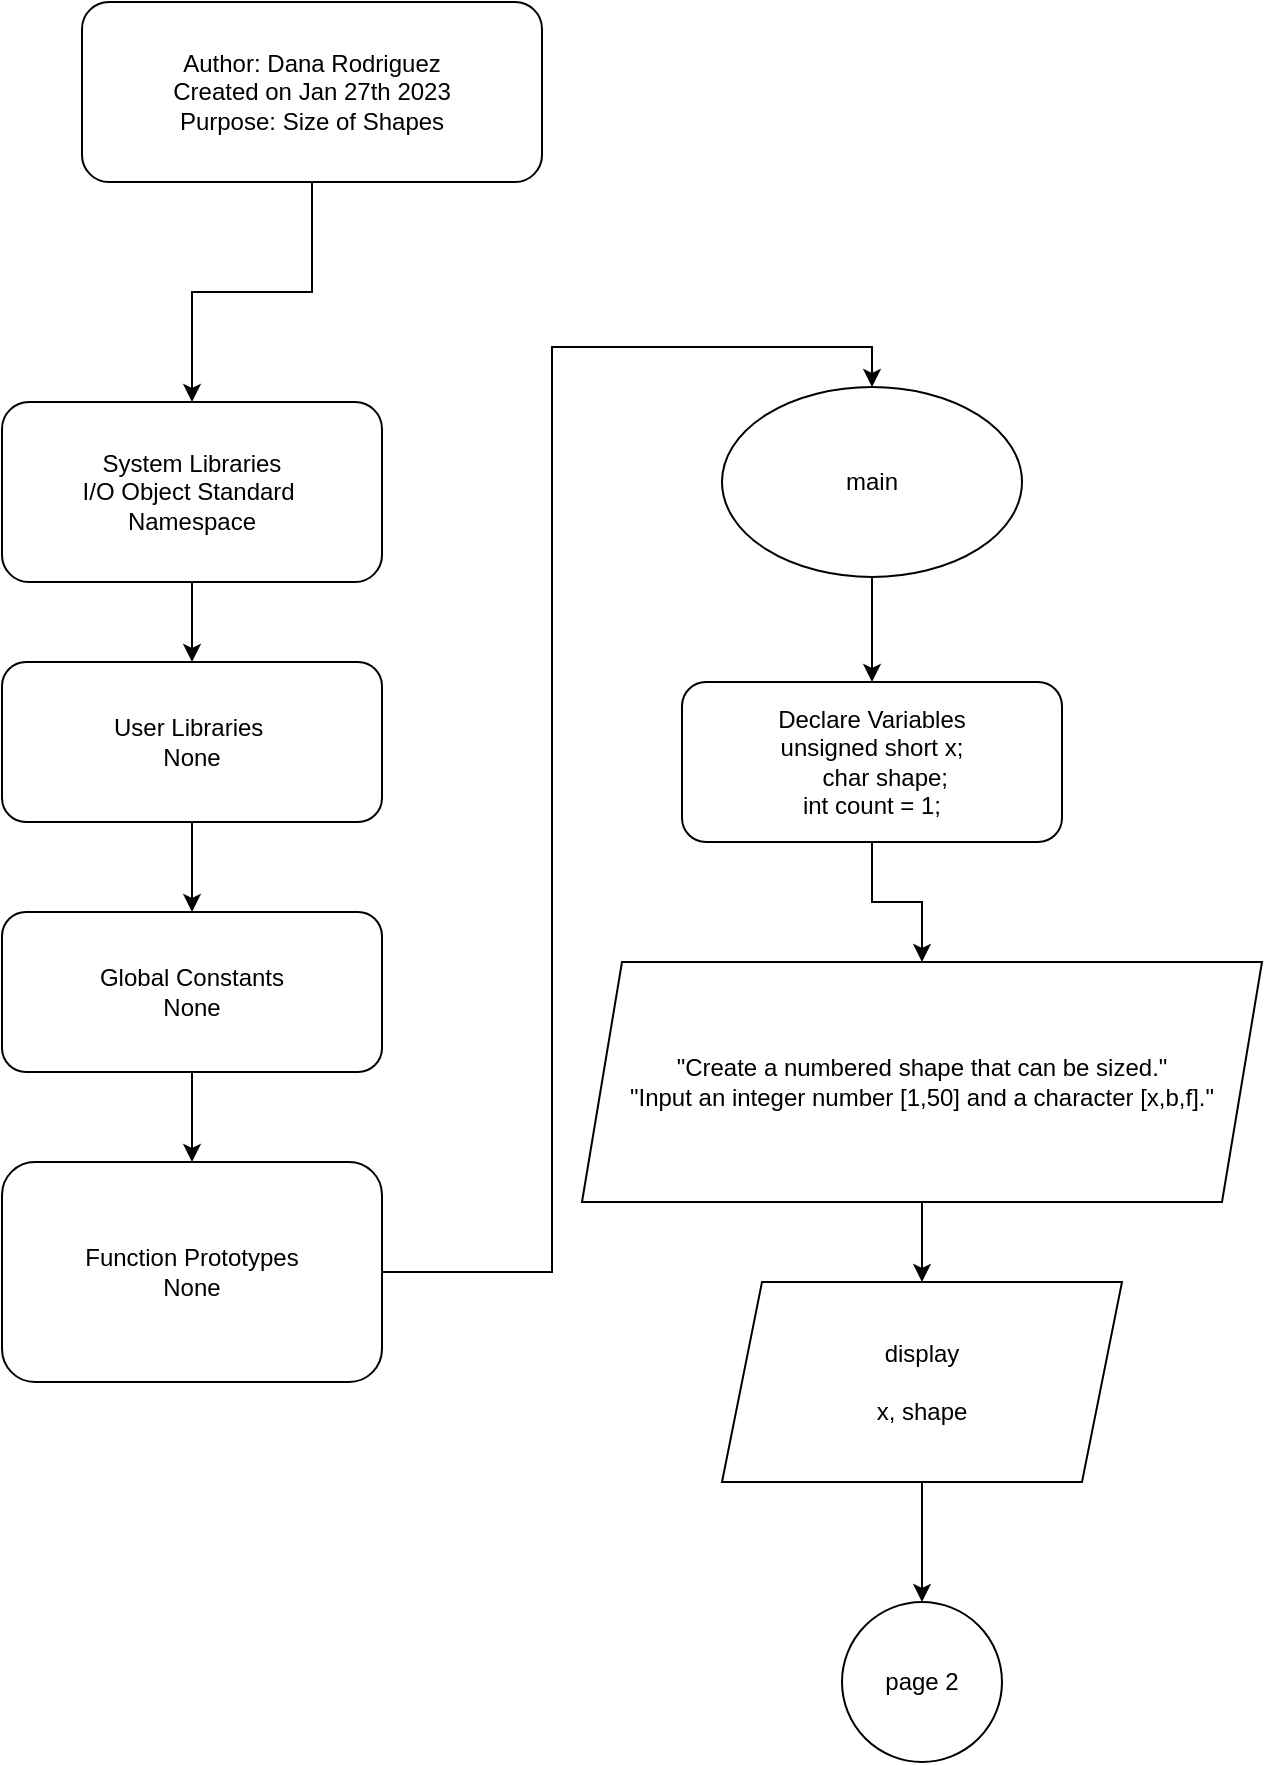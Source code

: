 <mxfile version="20.8.13" type="github" pages="4">
  <diagram id="C5RBs43oDa-KdzZeNtuy" name="Page-1">
    <mxGraphModel dx="883" dy="826" grid="1" gridSize="10" guides="1" tooltips="1" connect="1" arrows="1" fold="1" page="1" pageScale="1" pageWidth="827" pageHeight="1169" math="0" shadow="0">
      <root>
        <mxCell id="WIyWlLk6GJQsqaUBKTNV-0" />
        <mxCell id="WIyWlLk6GJQsqaUBKTNV-1" parent="WIyWlLk6GJQsqaUBKTNV-0" />
        <mxCell id="4MD6gl5W2jQwOEzOxGMi-15" value="" style="edgeStyle=orthogonalEdgeStyle;rounded=0;orthogonalLoop=1;jettySize=auto;html=1;" parent="WIyWlLk6GJQsqaUBKTNV-1" source="4MD6gl5W2jQwOEzOxGMi-0" target="4MD6gl5W2jQwOEzOxGMi-6" edge="1">
          <mxGeometry relative="1" as="geometry" />
        </mxCell>
        <mxCell id="4MD6gl5W2jQwOEzOxGMi-0" value="main" style="ellipse;whiteSpace=wrap;html=1;" parent="WIyWlLk6GJQsqaUBKTNV-1" vertex="1">
          <mxGeometry x="500" y="282.5" width="150" height="95" as="geometry" />
        </mxCell>
        <mxCell id="4MD6gl5W2jQwOEzOxGMi-19" value="" style="edgeStyle=orthogonalEdgeStyle;rounded=0;orthogonalLoop=1;jettySize=auto;html=1;" parent="WIyWlLk6GJQsqaUBKTNV-1" source="4MD6gl5W2jQwOEzOxGMi-1" target="4MD6gl5W2jQwOEzOxGMi-2" edge="1">
          <mxGeometry relative="1" as="geometry" />
        </mxCell>
        <mxCell id="4MD6gl5W2jQwOEzOxGMi-1" value="Author: Dana Rodriguez&lt;br&gt;Created on Jan 27th 2023&lt;br&gt;Purpose: Size of Shapes" style="rounded=1;whiteSpace=wrap;html=1;" parent="WIyWlLk6GJQsqaUBKTNV-1" vertex="1">
          <mxGeometry x="180" y="90" width="230" height="90" as="geometry" />
        </mxCell>
        <mxCell id="4MD6gl5W2jQwOEzOxGMi-10" value="" style="edgeStyle=orthogonalEdgeStyle;rounded=0;orthogonalLoop=1;jettySize=auto;html=1;" parent="WIyWlLk6GJQsqaUBKTNV-1" source="4MD6gl5W2jQwOEzOxGMi-2" target="4MD6gl5W2jQwOEzOxGMi-3" edge="1">
          <mxGeometry relative="1" as="geometry" />
        </mxCell>
        <mxCell id="4MD6gl5W2jQwOEzOxGMi-2" value="System Libraries&lt;br&gt;I/O Object Standard&amp;nbsp;&lt;br&gt;Namespace" style="rounded=1;whiteSpace=wrap;html=1;" parent="WIyWlLk6GJQsqaUBKTNV-1" vertex="1">
          <mxGeometry x="140" y="290" width="190" height="90" as="geometry" />
        </mxCell>
        <mxCell id="4MD6gl5W2jQwOEzOxGMi-11" value="" style="edgeStyle=orthogonalEdgeStyle;rounded=0;orthogonalLoop=1;jettySize=auto;html=1;" parent="WIyWlLk6GJQsqaUBKTNV-1" source="4MD6gl5W2jQwOEzOxGMi-3" target="4MD6gl5W2jQwOEzOxGMi-4" edge="1">
          <mxGeometry relative="1" as="geometry" />
        </mxCell>
        <mxCell id="4MD6gl5W2jQwOEzOxGMi-3" value="User Libraries&amp;nbsp;&lt;br&gt;None" style="rounded=1;whiteSpace=wrap;html=1;" parent="WIyWlLk6GJQsqaUBKTNV-1" vertex="1">
          <mxGeometry x="140" y="420" width="190" height="80" as="geometry" />
        </mxCell>
        <mxCell id="4MD6gl5W2jQwOEzOxGMi-12" value="" style="edgeStyle=orthogonalEdgeStyle;rounded=0;orthogonalLoop=1;jettySize=auto;html=1;" parent="WIyWlLk6GJQsqaUBKTNV-1" source="4MD6gl5W2jQwOEzOxGMi-4" target="4MD6gl5W2jQwOEzOxGMi-5" edge="1">
          <mxGeometry relative="1" as="geometry" />
        </mxCell>
        <mxCell id="4MD6gl5W2jQwOEzOxGMi-4" value="Global Constants&lt;br&gt;None" style="rounded=1;whiteSpace=wrap;html=1;" parent="WIyWlLk6GJQsqaUBKTNV-1" vertex="1">
          <mxGeometry x="140" y="545" width="190" height="80" as="geometry" />
        </mxCell>
        <mxCell id="4MD6gl5W2jQwOEzOxGMi-13" style="edgeStyle=orthogonalEdgeStyle;rounded=0;orthogonalLoop=1;jettySize=auto;html=1;entryX=0.5;entryY=0;entryDx=0;entryDy=0;" parent="WIyWlLk6GJQsqaUBKTNV-1" source="4MD6gl5W2jQwOEzOxGMi-5" target="4MD6gl5W2jQwOEzOxGMi-0" edge="1">
          <mxGeometry relative="1" as="geometry" />
        </mxCell>
        <mxCell id="4MD6gl5W2jQwOEzOxGMi-5" value="Function Prototypes&lt;br&gt;None" style="rounded=1;whiteSpace=wrap;html=1;" parent="WIyWlLk6GJQsqaUBKTNV-1" vertex="1">
          <mxGeometry x="140" y="670" width="190" height="110" as="geometry" />
        </mxCell>
        <mxCell id="4MD6gl5W2jQwOEzOxGMi-16" value="" style="edgeStyle=orthogonalEdgeStyle;rounded=0;orthogonalLoop=1;jettySize=auto;html=1;" parent="WIyWlLk6GJQsqaUBKTNV-1" source="4MD6gl5W2jQwOEzOxGMi-6" target="4MD6gl5W2jQwOEzOxGMi-7" edge="1">
          <mxGeometry relative="1" as="geometry" />
        </mxCell>
        <mxCell id="4MD6gl5W2jQwOEzOxGMi-6" value="Declare Variables&lt;br&gt;&lt;div&gt;unsigned short x;&lt;/div&gt;&lt;div&gt;&amp;nbsp; &amp;nbsp; char shape;&lt;/div&gt;&lt;div&gt;int count = 1;&lt;br&gt;&lt;/div&gt;" style="rounded=1;whiteSpace=wrap;html=1;" parent="WIyWlLk6GJQsqaUBKTNV-1" vertex="1">
          <mxGeometry x="480" y="430" width="190" height="80" as="geometry" />
        </mxCell>
        <mxCell id="4MD6gl5W2jQwOEzOxGMi-17" value="" style="edgeStyle=orthogonalEdgeStyle;rounded=0;orthogonalLoop=1;jettySize=auto;html=1;" parent="WIyWlLk6GJQsqaUBKTNV-1" source="4MD6gl5W2jQwOEzOxGMi-7" target="4MD6gl5W2jQwOEzOxGMi-8" edge="1">
          <mxGeometry relative="1" as="geometry" />
        </mxCell>
        <mxCell id="4MD6gl5W2jQwOEzOxGMi-7" value="&quot;Create a numbered shape that can be sized.&quot;&lt;br&gt;&quot;Input an integer number [1,50] and a character [x,b,f].&quot;" style="shape=parallelogram;perimeter=parallelogramPerimeter;whiteSpace=wrap;html=1;fixedSize=1;" parent="WIyWlLk6GJQsqaUBKTNV-1" vertex="1">
          <mxGeometry x="430" y="570" width="340" height="120" as="geometry" />
        </mxCell>
        <mxCell id="4MD6gl5W2jQwOEzOxGMi-18" value="" style="edgeStyle=orthogonalEdgeStyle;rounded=0;orthogonalLoop=1;jettySize=auto;html=1;" parent="WIyWlLk6GJQsqaUBKTNV-1" source="4MD6gl5W2jQwOEzOxGMi-8" target="4MD6gl5W2jQwOEzOxGMi-9" edge="1">
          <mxGeometry relative="1" as="geometry" />
        </mxCell>
        <mxCell id="4MD6gl5W2jQwOEzOxGMi-8" value="display&lt;br&gt;&lt;br&gt;x, shape" style="shape=parallelogram;perimeter=parallelogramPerimeter;whiteSpace=wrap;html=1;fixedSize=1;" parent="WIyWlLk6GJQsqaUBKTNV-1" vertex="1">
          <mxGeometry x="500" y="730" width="200" height="100" as="geometry" />
        </mxCell>
        <mxCell id="4MD6gl5W2jQwOEzOxGMi-9" value="page 2" style="ellipse;whiteSpace=wrap;html=1;aspect=fixed;" parent="WIyWlLk6GJQsqaUBKTNV-1" vertex="1">
          <mxGeometry x="560" y="890" width="80" height="80" as="geometry" />
        </mxCell>
      </root>
    </mxGraphModel>
  </diagram>
  <diagram id="DE1R_0SiZ5mqrds_HxIH" name="Page-2">
    <mxGraphModel dx="851" dy="826" grid="1" gridSize="10" guides="1" tooltips="1" connect="1" arrows="1" fold="1" page="1" pageScale="1" pageWidth="850" pageHeight="1100" math="0" shadow="0">
      <root>
        <mxCell id="0" />
        <mxCell id="1" parent="0" />
        <mxCell id="xjInLZO0qspWrtB4zrTI-5" value="" style="edgeStyle=orthogonalEdgeStyle;rounded=0;orthogonalLoop=1;jettySize=auto;html=1;" edge="1" parent="1" source="xjInLZO0qspWrtB4zrTI-1" target="xjInLZO0qspWrtB4zrTI-2">
          <mxGeometry relative="1" as="geometry" />
        </mxCell>
        <mxCell id="xjInLZO0qspWrtB4zrTI-1" value="page 2" style="ellipse;whiteSpace=wrap;html=1;aspect=fixed;" vertex="1" parent="1">
          <mxGeometry x="60" y="30" width="80" height="80" as="geometry" />
        </mxCell>
        <mxCell id="xjInLZO0qspWrtB4zrTI-4" style="edgeStyle=orthogonalEdgeStyle;rounded=0;orthogonalLoop=1;jettySize=auto;html=1;" edge="1" parent="1" source="xjInLZO0qspWrtB4zrTI-2" target="xjInLZO0qspWrtB4zrTI-3">
          <mxGeometry relative="1" as="geometry" />
        </mxCell>
        <mxCell id="CfsDuS7Q2FhDdhB3l4dz-2" style="edgeStyle=orthogonalEdgeStyle;rounded=0;orthogonalLoop=1;jettySize=auto;html=1;exitX=1;exitY=0.5;exitDx=0;exitDy=0;entryX=0;entryY=0.5;entryDx=0;entryDy=0;" edge="1" parent="1" source="xjInLZO0qspWrtB4zrTI-2" target="CfsDuS7Q2FhDdhB3l4dz-1">
          <mxGeometry relative="1" as="geometry" />
        </mxCell>
        <mxCell id="xjInLZO0qspWrtB4zrTI-2" value="shape = x&lt;br&gt;&amp;amp;&amp;amp;&lt;br&gt;x%2 ==0" style="rhombus;whiteSpace=wrap;html=1;" vertex="1" parent="1">
          <mxGeometry x="40" y="150" width="120" height="110" as="geometry" />
        </mxCell>
        <mxCell id="CfsDuS7Q2FhDdhB3l4dz-36" value="" style="edgeStyle=orthogonalEdgeStyle;rounded=0;orthogonalLoop=1;jettySize=auto;html=1;" edge="1" parent="1" source="xjInLZO0qspWrtB4zrTI-3" target="CfsDuS7Q2FhDdhB3l4dz-21">
          <mxGeometry relative="1" as="geometry" />
        </mxCell>
        <mxCell id="WqcixI9rfTV6jFDywbpO-2" style="edgeStyle=orthogonalEdgeStyle;rounded=0;orthogonalLoop=1;jettySize=auto;html=1;" edge="1" parent="1" source="xjInLZO0qspWrtB4zrTI-3" target="WqcixI9rfTV6jFDywbpO-1">
          <mxGeometry relative="1" as="geometry" />
        </mxCell>
        <mxCell id="xjInLZO0qspWrtB4zrTI-3" value="shape = x&lt;br&gt;&amp;amp;&amp;amp;&lt;br&gt;x%2 == 1" style="rhombus;whiteSpace=wrap;html=1;" vertex="1" parent="1">
          <mxGeometry x="40" y="570" width="120" height="110" as="geometry" />
        </mxCell>
        <mxCell id="CfsDuS7Q2FhDdhB3l4dz-4" value="" style="edgeStyle=orthogonalEdgeStyle;rounded=0;orthogonalLoop=1;jettySize=auto;html=1;" edge="1" parent="1" source="CfsDuS7Q2FhDdhB3l4dz-1" target="CfsDuS7Q2FhDdhB3l4dz-3">
          <mxGeometry relative="1" as="geometry" />
        </mxCell>
        <mxCell id="CfsDuS7Q2FhDdhB3l4dz-18" value="" style="edgeStyle=orthogonalEdgeStyle;rounded=0;orthogonalLoop=1;jettySize=auto;html=1;" edge="1" parent="1" source="CfsDuS7Q2FhDdhB3l4dz-1" target="CfsDuS7Q2FhDdhB3l4dz-17">
          <mxGeometry relative="1" as="geometry" />
        </mxCell>
        <mxCell id="CfsDuS7Q2FhDdhB3l4dz-1" value="(int i = x; i &amp;gt;= 1; i--)" style="rhombus;whiteSpace=wrap;html=1;" vertex="1" parent="1">
          <mxGeometry x="210" y="150" width="110" height="110" as="geometry" />
        </mxCell>
        <mxCell id="CfsDuS7Q2FhDdhB3l4dz-9" value="" style="edgeStyle=orthogonalEdgeStyle;rounded=0;orthogonalLoop=1;jettySize=auto;html=1;" edge="1" parent="1" source="CfsDuS7Q2FhDdhB3l4dz-3" target="CfsDuS7Q2FhDdhB3l4dz-5">
          <mxGeometry relative="1" as="geometry" />
        </mxCell>
        <mxCell id="CfsDuS7Q2FhDdhB3l4dz-16" value="" style="edgeStyle=orthogonalEdgeStyle;rounded=0;orthogonalLoop=1;jettySize=auto;html=1;" edge="1" parent="1" source="CfsDuS7Q2FhDdhB3l4dz-3" target="CfsDuS7Q2FhDdhB3l4dz-15">
          <mxGeometry relative="1" as="geometry" />
        </mxCell>
        <mxCell id="CfsDuS7Q2FhDdhB3l4dz-3" value="(int j = 1; j&amp;lt;= x; j++)" style="rhombus;whiteSpace=wrap;html=1;" vertex="1" parent="1">
          <mxGeometry x="367.5" y="152.5" width="115" height="105" as="geometry" />
        </mxCell>
        <mxCell id="CfsDuS7Q2FhDdhB3l4dz-10" value="" style="edgeStyle=orthogonalEdgeStyle;rounded=0;orthogonalLoop=1;jettySize=auto;html=1;" edge="1" parent="1" source="CfsDuS7Q2FhDdhB3l4dz-5" target="CfsDuS7Q2FhDdhB3l4dz-6">
          <mxGeometry relative="1" as="geometry" />
        </mxCell>
        <mxCell id="CfsDuS7Q2FhDdhB3l4dz-11" value="" style="edgeStyle=orthogonalEdgeStyle;rounded=0;orthogonalLoop=1;jettySize=auto;html=1;" edge="1" parent="1" source="CfsDuS7Q2FhDdhB3l4dz-5" target="CfsDuS7Q2FhDdhB3l4dz-7">
          <mxGeometry relative="1" as="geometry" />
        </mxCell>
        <mxCell id="CfsDuS7Q2FhDdhB3l4dz-5" value="if(i == j)" style="rhombus;whiteSpace=wrap;html=1;" vertex="1" parent="1">
          <mxGeometry x="530" y="152.5" width="110" height="102.5" as="geometry" />
        </mxCell>
        <mxCell id="CfsDuS7Q2FhDdhB3l4dz-6" value="j" style="shape=parallelogram;perimeter=parallelogramPerimeter;whiteSpace=wrap;html=1;fixedSize=1;" vertex="1" parent="1">
          <mxGeometry x="670" y="175" width="120" height="60" as="geometry" />
        </mxCell>
        <mxCell id="CfsDuS7Q2FhDdhB3l4dz-12" value="" style="edgeStyle=orthogonalEdgeStyle;rounded=0;orthogonalLoop=1;jettySize=auto;html=1;" edge="1" parent="1" source="CfsDuS7Q2FhDdhB3l4dz-7" target="CfsDuS7Q2FhDdhB3l4dz-8">
          <mxGeometry relative="1" as="geometry" />
        </mxCell>
        <mxCell id="CfsDuS7Q2FhDdhB3l4dz-14" value="" style="edgeStyle=orthogonalEdgeStyle;rounded=0;orthogonalLoop=1;jettySize=auto;html=1;" edge="1" parent="1" source="CfsDuS7Q2FhDdhB3l4dz-7" target="CfsDuS7Q2FhDdhB3l4dz-13">
          <mxGeometry relative="1" as="geometry" />
        </mxCell>
        <mxCell id="CfsDuS7Q2FhDdhB3l4dz-7" value="count == j" style="rhombus;whiteSpace=wrap;html=1;" vertex="1" parent="1">
          <mxGeometry x="532.5" y="290" width="105" height="100" as="geometry" />
        </mxCell>
        <mxCell id="CfsDuS7Q2FhDdhB3l4dz-8" value="&quot;&amp;nbsp; &quot;" style="shape=parallelogram;perimeter=parallelogramPerimeter;whiteSpace=wrap;html=1;fixedSize=1;" vertex="1" parent="1">
          <mxGeometry x="660" y="310" width="120" height="60" as="geometry" />
        </mxCell>
        <mxCell id="CfsDuS7Q2FhDdhB3l4dz-13" value="&quot;&amp;nbsp; &quot;" style="shape=parallelogram;perimeter=parallelogramPerimeter;whiteSpace=wrap;html=1;fixedSize=1;" vertex="1" parent="1">
          <mxGeometry x="525" y="450" width="120" height="60" as="geometry" />
        </mxCell>
        <mxCell id="CfsDuS7Q2FhDdhB3l4dz-15" value="count++" style="rounded=1;whiteSpace=wrap;html=1;" vertex="1" parent="1">
          <mxGeometry x="365" y="365" width="120" height="60" as="geometry" />
        </mxCell>
        <mxCell id="CfsDuS7Q2FhDdhB3l4dz-17" value="" style="rounded=1;whiteSpace=wrap;html=1;" vertex="1" parent="1">
          <mxGeometry x="205" y="365" width="120" height="60" as="geometry" />
        </mxCell>
        <mxCell id="CfsDuS7Q2FhDdhB3l4dz-19" value="" style="edgeStyle=orthogonalEdgeStyle;rounded=0;orthogonalLoop=1;jettySize=auto;html=1;" edge="1" parent="1" source="CfsDuS7Q2FhDdhB3l4dz-21" target="CfsDuS7Q2FhDdhB3l4dz-24">
          <mxGeometry relative="1" as="geometry" />
        </mxCell>
        <mxCell id="CfsDuS7Q2FhDdhB3l4dz-20" value="" style="edgeStyle=orthogonalEdgeStyle;rounded=0;orthogonalLoop=1;jettySize=auto;html=1;" edge="1" parent="1" source="CfsDuS7Q2FhDdhB3l4dz-21" target="CfsDuS7Q2FhDdhB3l4dz-35">
          <mxGeometry relative="1" as="geometry" />
        </mxCell>
        <mxCell id="CfsDuS7Q2FhDdhB3l4dz-21" value="(int i = 1; i &amp;lt;= x; i++)" style="rhombus;whiteSpace=wrap;html=1;" vertex="1" parent="1">
          <mxGeometry x="210" y="570" width="110" height="110" as="geometry" />
        </mxCell>
        <mxCell id="CfsDuS7Q2FhDdhB3l4dz-22" value="" style="edgeStyle=orthogonalEdgeStyle;rounded=0;orthogonalLoop=1;jettySize=auto;html=1;" edge="1" parent="1" source="CfsDuS7Q2FhDdhB3l4dz-24" target="CfsDuS7Q2FhDdhB3l4dz-27">
          <mxGeometry relative="1" as="geometry" />
        </mxCell>
        <mxCell id="CfsDuS7Q2FhDdhB3l4dz-23" value="" style="edgeStyle=orthogonalEdgeStyle;rounded=0;orthogonalLoop=1;jettySize=auto;html=1;" edge="1" parent="1" source="CfsDuS7Q2FhDdhB3l4dz-24" target="CfsDuS7Q2FhDdhB3l4dz-34">
          <mxGeometry relative="1" as="geometry" />
        </mxCell>
        <mxCell id="CfsDuS7Q2FhDdhB3l4dz-24" value="int j = x; j &amp;gt;= 1; j--" style="rhombus;whiteSpace=wrap;html=1;" vertex="1" parent="1">
          <mxGeometry x="367.5" y="572.5" width="115" height="105" as="geometry" />
        </mxCell>
        <mxCell id="CfsDuS7Q2FhDdhB3l4dz-25" value="" style="edgeStyle=orthogonalEdgeStyle;rounded=0;orthogonalLoop=1;jettySize=auto;html=1;" edge="1" parent="1" source="CfsDuS7Q2FhDdhB3l4dz-27" target="CfsDuS7Q2FhDdhB3l4dz-28">
          <mxGeometry relative="1" as="geometry" />
        </mxCell>
        <mxCell id="CfsDuS7Q2FhDdhB3l4dz-26" value="" style="edgeStyle=orthogonalEdgeStyle;rounded=0;orthogonalLoop=1;jettySize=auto;html=1;" edge="1" parent="1" source="CfsDuS7Q2FhDdhB3l4dz-27" target="CfsDuS7Q2FhDdhB3l4dz-31">
          <mxGeometry relative="1" as="geometry" />
        </mxCell>
        <mxCell id="CfsDuS7Q2FhDdhB3l4dz-27" value="i == j" style="rhombus;whiteSpace=wrap;html=1;" vertex="1" parent="1">
          <mxGeometry x="532.5" y="573.75" width="110" height="102.5" as="geometry" />
        </mxCell>
        <mxCell id="CfsDuS7Q2FhDdhB3l4dz-28" value="j" style="shape=parallelogram;perimeter=parallelogramPerimeter;whiteSpace=wrap;html=1;fixedSize=1;" vertex="1" parent="1">
          <mxGeometry x="680" y="592.5" width="130" height="65" as="geometry" />
        </mxCell>
        <mxCell id="CfsDuS7Q2FhDdhB3l4dz-29" value="" style="edgeStyle=orthogonalEdgeStyle;rounded=0;orthogonalLoop=1;jettySize=auto;html=1;" edge="1" parent="1" source="CfsDuS7Q2FhDdhB3l4dz-31" target="CfsDuS7Q2FhDdhB3l4dz-32">
          <mxGeometry relative="1" as="geometry" />
        </mxCell>
        <mxCell id="CfsDuS7Q2FhDdhB3l4dz-30" value="" style="edgeStyle=orthogonalEdgeStyle;rounded=0;orthogonalLoop=1;jettySize=auto;html=1;" edge="1" parent="1" source="CfsDuS7Q2FhDdhB3l4dz-31" target="CfsDuS7Q2FhDdhB3l4dz-33">
          <mxGeometry relative="1" as="geometry" />
        </mxCell>
        <mxCell id="CfsDuS7Q2FhDdhB3l4dz-31" value="count == j" style="rhombus;whiteSpace=wrap;html=1;" vertex="1" parent="1">
          <mxGeometry x="535" y="720" width="105" height="100" as="geometry" />
        </mxCell>
        <mxCell id="CfsDuS7Q2FhDdhB3l4dz-32" value="j" style="shape=parallelogram;perimeter=parallelogramPerimeter;whiteSpace=wrap;html=1;fixedSize=1;" vertex="1" parent="1">
          <mxGeometry x="670" y="720" width="120" height="60" as="geometry" />
        </mxCell>
        <mxCell id="CfsDuS7Q2FhDdhB3l4dz-33" value="&quot;&amp;nbsp; &quot;" style="shape=parallelogram;perimeter=parallelogramPerimeter;whiteSpace=wrap;html=1;fixedSize=1;" vertex="1" parent="1">
          <mxGeometry x="527.5" y="880" width="120" height="60" as="geometry" />
        </mxCell>
        <mxCell id="CfsDuS7Q2FhDdhB3l4dz-34" value="count++" style="rounded=1;whiteSpace=wrap;html=1;" vertex="1" parent="1">
          <mxGeometry x="365" y="775" width="120" height="60" as="geometry" />
        </mxCell>
        <mxCell id="CfsDuS7Q2FhDdhB3l4dz-35" value="" style="rounded=1;whiteSpace=wrap;html=1;" vertex="1" parent="1">
          <mxGeometry x="205" y="775" width="120" height="60" as="geometry" />
        </mxCell>
        <mxCell id="WqcixI9rfTV6jFDywbpO-1" value="page 3" style="ellipse;whiteSpace=wrap;html=1;aspect=fixed;" vertex="1" parent="1">
          <mxGeometry x="60" y="880" width="80" height="80" as="geometry" />
        </mxCell>
      </root>
    </mxGraphModel>
  </diagram>
  <diagram id="8LylZbPFITZl_unEy5iJ" name="Page-3">
    <mxGraphModel dx="851" dy="826" grid="1" gridSize="10" guides="1" tooltips="1" connect="1" arrows="1" fold="1" page="1" pageScale="1" pageWidth="850" pageHeight="1100" math="0" shadow="0">
      <root>
        <mxCell id="0" />
        <mxCell id="1" parent="0" />
        <mxCell id="f7MPzsJv1mkWSweYseOH-1" value="" style="edgeStyle=orthogonalEdgeStyle;rounded=0;orthogonalLoop=1;jettySize=auto;html=1;" edge="1" parent="1" source="f7MPzsJv1mkWSweYseOH-2" target="f7MPzsJv1mkWSweYseOH-5">
          <mxGeometry relative="1" as="geometry" />
        </mxCell>
        <mxCell id="f7MPzsJv1mkWSweYseOH-2" value="page 3" style="ellipse;whiteSpace=wrap;html=1;aspect=fixed;" vertex="1" parent="1">
          <mxGeometry x="60" y="30" width="80" height="80" as="geometry" />
        </mxCell>
        <mxCell id="f7MPzsJv1mkWSweYseOH-3" style="edgeStyle=orthogonalEdgeStyle;rounded=0;orthogonalLoop=1;jettySize=auto;html=1;" edge="1" parent="1" source="f7MPzsJv1mkWSweYseOH-5" target="f7MPzsJv1mkWSweYseOH-7">
          <mxGeometry relative="1" as="geometry" />
        </mxCell>
        <mxCell id="f7MPzsJv1mkWSweYseOH-4" style="edgeStyle=orthogonalEdgeStyle;rounded=0;orthogonalLoop=1;jettySize=auto;html=1;exitX=1;exitY=0.5;exitDx=0;exitDy=0;entryX=0;entryY=0.5;entryDx=0;entryDy=0;" edge="1" parent="1" source="f7MPzsJv1mkWSweYseOH-5" target="f7MPzsJv1mkWSweYseOH-10">
          <mxGeometry relative="1" as="geometry" />
        </mxCell>
        <mxCell id="f7MPzsJv1mkWSweYseOH-5" value="shape = b&lt;br&gt;&amp;amp;&amp;amp;&lt;br&gt;x%2 ==0" style="rhombus;whiteSpace=wrap;html=1;" vertex="1" parent="1">
          <mxGeometry x="40" y="150" width="120" height="110" as="geometry" />
        </mxCell>
        <mxCell id="f7MPzsJv1mkWSweYseOH-6" value="" style="edgeStyle=orthogonalEdgeStyle;rounded=0;orthogonalLoop=1;jettySize=auto;html=1;" edge="1" parent="1" source="f7MPzsJv1mkWSweYseOH-7" target="f7MPzsJv1mkWSweYseOH-27">
          <mxGeometry relative="1" as="geometry" />
        </mxCell>
        <mxCell id="pN4xSqI-SLRbWwHi4GZ9-2" style="edgeStyle=orthogonalEdgeStyle;rounded=0;orthogonalLoop=1;jettySize=auto;html=1;" edge="1" parent="1" source="f7MPzsJv1mkWSweYseOH-7" target="pN4xSqI-SLRbWwHi4GZ9-1">
          <mxGeometry relative="1" as="geometry" />
        </mxCell>
        <mxCell id="f7MPzsJv1mkWSweYseOH-7" value="shape = b&lt;br&gt;&amp;amp;&amp;amp;&lt;br&gt;x%2 == 1" style="rhombus;whiteSpace=wrap;html=1;" vertex="1" parent="1">
          <mxGeometry x="40" y="570" width="120" height="110" as="geometry" />
        </mxCell>
        <mxCell id="f7MPzsJv1mkWSweYseOH-8" value="" style="edgeStyle=orthogonalEdgeStyle;rounded=0;orthogonalLoop=1;jettySize=auto;html=1;" edge="1" parent="1" source="f7MPzsJv1mkWSweYseOH-10" target="f7MPzsJv1mkWSweYseOH-13">
          <mxGeometry relative="1" as="geometry" />
        </mxCell>
        <mxCell id="f7MPzsJv1mkWSweYseOH-9" value="" style="edgeStyle=orthogonalEdgeStyle;rounded=0;orthogonalLoop=1;jettySize=auto;html=1;entryX=0.5;entryY=0;entryDx=0;entryDy=0;" edge="1" parent="1" source="f7MPzsJv1mkWSweYseOH-10" target="f7MPzsJv1mkWSweYseOH-45">
          <mxGeometry relative="1" as="geometry">
            <mxPoint x="265" y="365" as="targetPoint" />
          </mxGeometry>
        </mxCell>
        <mxCell id="f7MPzsJv1mkWSweYseOH-10" value="int i = 1; i &amp;lt;= x; i++" style="rhombus;whiteSpace=wrap;html=1;" vertex="1" parent="1">
          <mxGeometry x="210" y="150" width="110" height="110" as="geometry" />
        </mxCell>
        <mxCell id="f7MPzsJv1mkWSweYseOH-11" value="" style="edgeStyle=orthogonalEdgeStyle;rounded=0;orthogonalLoop=1;jettySize=auto;html=1;" edge="1" parent="1" source="f7MPzsJv1mkWSweYseOH-13" target="f7MPzsJv1mkWSweYseOH-16">
          <mxGeometry relative="1" as="geometry" />
        </mxCell>
        <mxCell id="f7MPzsJv1mkWSweYseOH-12" value="" style="edgeStyle=orthogonalEdgeStyle;rounded=0;orthogonalLoop=1;jettySize=auto;html=1;entryX=0.521;entryY=0;entryDx=0;entryDy=0;entryPerimeter=0;" edge="1" parent="1" source="f7MPzsJv1mkWSweYseOH-13" target="f7MPzsJv1mkWSweYseOH-43">
          <mxGeometry relative="1" as="geometry">
            <mxPoint x="425" y="365" as="targetPoint" />
          </mxGeometry>
        </mxCell>
        <mxCell id="f7MPzsJv1mkWSweYseOH-13" value="int j = 1; j &amp;lt;= x; j++" style="rhombus;whiteSpace=wrap;html=1;" vertex="1" parent="1">
          <mxGeometry x="367.5" y="152.5" width="115" height="105" as="geometry" />
        </mxCell>
        <mxCell id="f7MPzsJv1mkWSweYseOH-14" value="" style="edgeStyle=orthogonalEdgeStyle;rounded=0;orthogonalLoop=1;jettySize=auto;html=1;" edge="1" parent="1" source="f7MPzsJv1mkWSweYseOH-16" target="f7MPzsJv1mkWSweYseOH-17">
          <mxGeometry relative="1" as="geometry" />
        </mxCell>
        <mxCell id="f7MPzsJv1mkWSweYseOH-15" value="" style="edgeStyle=orthogonalEdgeStyle;rounded=0;orthogonalLoop=1;jettySize=auto;html=1;entryX=0.5;entryY=0;entryDx=0;entryDy=0;" edge="1" parent="1" source="f7MPzsJv1mkWSweYseOH-16" target="f7MPzsJv1mkWSweYseOH-21">
          <mxGeometry relative="1" as="geometry">
            <mxPoint x="585" y="290" as="targetPoint" />
          </mxGeometry>
        </mxCell>
        <mxCell id="f7MPzsJv1mkWSweYseOH-16" value="if(i == j)" style="rhombus;whiteSpace=wrap;html=1;" vertex="1" parent="1">
          <mxGeometry x="530" y="152.5" width="110" height="102.5" as="geometry" />
        </mxCell>
        <mxCell id="f7MPzsJv1mkWSweYseOH-17" value="j" style="shape=parallelogram;perimeter=parallelogramPerimeter;whiteSpace=wrap;html=1;fixedSize=1;" vertex="1" parent="1">
          <mxGeometry x="685" y="171.25" width="125" height="65" as="geometry" />
        </mxCell>
        <mxCell id="f7MPzsJv1mkWSweYseOH-21" value="&quot;&amp;nbsp; &quot;" style="shape=parallelogram;perimeter=parallelogramPerimeter;whiteSpace=wrap;html=1;fixedSize=1;" vertex="1" parent="1">
          <mxGeometry x="525" y="370" width="120" height="60" as="geometry" />
        </mxCell>
        <mxCell id="f7MPzsJv1mkWSweYseOH-25" value="" style="edgeStyle=orthogonalEdgeStyle;rounded=0;orthogonalLoop=1;jettySize=auto;html=1;" edge="1" parent="1" source="f7MPzsJv1mkWSweYseOH-27" target="f7MPzsJv1mkWSweYseOH-30">
          <mxGeometry relative="1" as="geometry" />
        </mxCell>
        <mxCell id="f7MPzsJv1mkWSweYseOH-26" value="" style="edgeStyle=orthogonalEdgeStyle;rounded=0;orthogonalLoop=1;jettySize=auto;html=1;" edge="1" parent="1" source="f7MPzsJv1mkWSweYseOH-27" target="f7MPzsJv1mkWSweYseOH-41">
          <mxGeometry relative="1" as="geometry" />
        </mxCell>
        <mxCell id="f7MPzsJv1mkWSweYseOH-27" value="int i = x; i &amp;gt;= 1; i--" style="rhombus;whiteSpace=wrap;html=1;" vertex="1" parent="1">
          <mxGeometry x="210" y="570" width="110" height="110" as="geometry" />
        </mxCell>
        <mxCell id="f7MPzsJv1mkWSweYseOH-28" value="" style="edgeStyle=orthogonalEdgeStyle;rounded=0;orthogonalLoop=1;jettySize=auto;html=1;" edge="1" parent="1" source="f7MPzsJv1mkWSweYseOH-30" target="f7MPzsJv1mkWSweYseOH-33">
          <mxGeometry relative="1" as="geometry" />
        </mxCell>
        <mxCell id="f7MPzsJv1mkWSweYseOH-29" value="" style="edgeStyle=orthogonalEdgeStyle;rounded=0;orthogonalLoop=1;jettySize=auto;html=1;" edge="1" parent="1" source="f7MPzsJv1mkWSweYseOH-30">
          <mxGeometry relative="1" as="geometry">
            <mxPoint x="425" y="775" as="targetPoint" />
          </mxGeometry>
        </mxCell>
        <mxCell id="f7MPzsJv1mkWSweYseOH-30" value="int j = x; j &amp;gt;= 1; j--" style="rhombus;whiteSpace=wrap;html=1;" vertex="1" parent="1">
          <mxGeometry x="367.5" y="572.5" width="115" height="105" as="geometry" />
        </mxCell>
        <mxCell id="f7MPzsJv1mkWSweYseOH-31" value="" style="edgeStyle=orthogonalEdgeStyle;rounded=0;orthogonalLoop=1;jettySize=auto;html=1;" edge="1" parent="1" source="f7MPzsJv1mkWSweYseOH-33" target="f7MPzsJv1mkWSweYseOH-34">
          <mxGeometry relative="1" as="geometry" />
        </mxCell>
        <mxCell id="f7MPzsJv1mkWSweYseOH-32" value="" style="edgeStyle=orthogonalEdgeStyle;rounded=0;orthogonalLoop=1;jettySize=auto;html=1;" edge="1" parent="1" source="f7MPzsJv1mkWSweYseOH-33">
          <mxGeometry relative="1" as="geometry">
            <mxPoint x="588" y="770" as="targetPoint" />
          </mxGeometry>
        </mxCell>
        <mxCell id="f7MPzsJv1mkWSweYseOH-33" value="i == j" style="rhombus;whiteSpace=wrap;html=1;" vertex="1" parent="1">
          <mxGeometry x="532.5" y="573.75" width="110" height="102.5" as="geometry" />
        </mxCell>
        <mxCell id="f7MPzsJv1mkWSweYseOH-34" value="j" style="shape=parallelogram;perimeter=parallelogramPerimeter;whiteSpace=wrap;html=1;fixedSize=1;" vertex="1" parent="1">
          <mxGeometry x="680" y="592.5" width="130" height="65" as="geometry" />
        </mxCell>
        <mxCell id="f7MPzsJv1mkWSweYseOH-38" value="&quot; &quot;" style="shape=parallelogram;perimeter=parallelogramPerimeter;whiteSpace=wrap;html=1;fixedSize=1;" vertex="1" parent="1">
          <mxGeometry x="530" y="775" width="120" height="60" as="geometry" />
        </mxCell>
        <mxCell id="f7MPzsJv1mkWSweYseOH-41" value="" style="rounded=1;whiteSpace=wrap;html=1;" vertex="1" parent="1">
          <mxGeometry x="205" y="775" width="120" height="60" as="geometry" />
        </mxCell>
        <mxCell id="f7MPzsJv1mkWSweYseOH-43" value="endl;" style="shape=parallelogram;perimeter=parallelogramPerimeter;whiteSpace=wrap;html=1;fixedSize=1;" vertex="1" parent="1">
          <mxGeometry x="362.5" y="370" width="120" height="60" as="geometry" />
        </mxCell>
        <mxCell id="f7MPzsJv1mkWSweYseOH-45" value="" style="rounded=1;whiteSpace=wrap;html=1;" vertex="1" parent="1">
          <mxGeometry x="205" y="370" width="120" height="60" as="geometry" />
        </mxCell>
        <mxCell id="f7MPzsJv1mkWSweYseOH-46" value="endl;" style="shape=parallelogram;perimeter=parallelogramPerimeter;whiteSpace=wrap;html=1;fixedSize=1;" vertex="1" parent="1">
          <mxGeometry x="367.5" y="775" width="120" height="60" as="geometry" />
        </mxCell>
        <mxCell id="pN4xSqI-SLRbWwHi4GZ9-1" value="page 4" style="ellipse;whiteSpace=wrap;html=1;aspect=fixed;" vertex="1" parent="1">
          <mxGeometry x="60" y="930" width="80" height="80" as="geometry" />
        </mxCell>
      </root>
    </mxGraphModel>
  </diagram>
  <diagram id="O3uG3eqJLfucP8hBI_Kn" name="Page-4">
    <mxGraphModel dx="851" dy="826" grid="1" gridSize="10" guides="1" tooltips="1" connect="1" arrows="1" fold="1" page="1" pageScale="1" pageWidth="850" pageHeight="1100" math="0" shadow="0">
      <root>
        <mxCell id="0" />
        <mxCell id="1" parent="0" />
        <mxCell id="jcfB0g1UIS-7BnMl1uwr-1" value="" style="edgeStyle=orthogonalEdgeStyle;rounded=0;orthogonalLoop=1;jettySize=auto;html=1;" edge="1" parent="1" source="jcfB0g1UIS-7BnMl1uwr-2" target="jcfB0g1UIS-7BnMl1uwr-5">
          <mxGeometry relative="1" as="geometry" />
        </mxCell>
        <mxCell id="jcfB0g1UIS-7BnMl1uwr-2" value="page 4" style="ellipse;whiteSpace=wrap;html=1;aspect=fixed;" vertex="1" parent="1">
          <mxGeometry x="60" y="30" width="80" height="80" as="geometry" />
        </mxCell>
        <mxCell id="jcfB0g1UIS-7BnMl1uwr-3" style="edgeStyle=orthogonalEdgeStyle;rounded=0;orthogonalLoop=1;jettySize=auto;html=1;" edge="1" parent="1" source="jcfB0g1UIS-7BnMl1uwr-5" target="jcfB0g1UIS-7BnMl1uwr-8">
          <mxGeometry relative="1" as="geometry" />
        </mxCell>
        <mxCell id="jcfB0g1UIS-7BnMl1uwr-4" style="edgeStyle=orthogonalEdgeStyle;rounded=0;orthogonalLoop=1;jettySize=auto;html=1;exitX=1;exitY=0.5;exitDx=0;exitDy=0;entryX=0;entryY=0.5;entryDx=0;entryDy=0;" edge="1" parent="1" source="jcfB0g1UIS-7BnMl1uwr-5" target="jcfB0g1UIS-7BnMl1uwr-11">
          <mxGeometry relative="1" as="geometry" />
        </mxCell>
        <mxCell id="jcfB0g1UIS-7BnMl1uwr-5" value="shape = f&lt;br&gt;&amp;amp;&amp;amp;&lt;br&gt;x%2 ==0" style="rhombus;whiteSpace=wrap;html=1;" vertex="1" parent="1">
          <mxGeometry x="40" y="150" width="120" height="110" as="geometry" />
        </mxCell>
        <mxCell id="jcfB0g1UIS-7BnMl1uwr-6" value="" style="edgeStyle=orthogonalEdgeStyle;rounded=0;orthogonalLoop=1;jettySize=auto;html=1;" edge="1" parent="1" source="jcfB0g1UIS-7BnMl1uwr-8" target="jcfB0g1UIS-7BnMl1uwr-22">
          <mxGeometry relative="1" as="geometry" />
        </mxCell>
        <mxCell id="jcfB0g1UIS-7BnMl1uwr-7" style="edgeStyle=orthogonalEdgeStyle;rounded=0;orthogonalLoop=1;jettySize=auto;html=1;" edge="1" parent="1" source="jcfB0g1UIS-7BnMl1uwr-8">
          <mxGeometry relative="1" as="geometry">
            <mxPoint x="100" y="930" as="targetPoint" />
          </mxGeometry>
        </mxCell>
        <mxCell id="jcfB0g1UIS-7BnMl1uwr-8" value="shape = f&lt;br&gt;&amp;amp;&amp;amp;&lt;br&gt;x%2 == 1" style="rhombus;whiteSpace=wrap;html=1;" vertex="1" parent="1">
          <mxGeometry x="40" y="570" width="120" height="110" as="geometry" />
        </mxCell>
        <mxCell id="jcfB0g1UIS-7BnMl1uwr-9" value="" style="edgeStyle=orthogonalEdgeStyle;rounded=0;orthogonalLoop=1;jettySize=auto;html=1;" edge="1" parent="1" source="jcfB0g1UIS-7BnMl1uwr-11" target="jcfB0g1UIS-7BnMl1uwr-14">
          <mxGeometry relative="1" as="geometry" />
        </mxCell>
        <mxCell id="jcfB0g1UIS-7BnMl1uwr-10" value="" style="edgeStyle=orthogonalEdgeStyle;rounded=0;orthogonalLoop=1;jettySize=auto;html=1;entryX=0.5;entryY=0;entryDx=0;entryDy=0;" edge="1" parent="1" source="jcfB0g1UIS-7BnMl1uwr-11" target="jcfB0g1UIS-7BnMl1uwr-33">
          <mxGeometry relative="1" as="geometry">
            <mxPoint x="265" y="365" as="targetPoint" />
          </mxGeometry>
        </mxCell>
        <mxCell id="jcfB0g1UIS-7BnMl1uwr-11" value="int i =x; i &amp;gt;=1; i--" style="rhombus;whiteSpace=wrap;html=1;" vertex="1" parent="1">
          <mxGeometry x="210" y="150" width="110" height="110" as="geometry" />
        </mxCell>
        <mxCell id="jcfB0g1UIS-7BnMl1uwr-12" value="" style="edgeStyle=orthogonalEdgeStyle;rounded=0;orthogonalLoop=1;jettySize=auto;html=1;" edge="1" parent="1" source="jcfB0g1UIS-7BnMl1uwr-14" target="jcfB0g1UIS-7BnMl1uwr-17">
          <mxGeometry relative="1" as="geometry" />
        </mxCell>
        <mxCell id="jcfB0g1UIS-7BnMl1uwr-13" value="" style="edgeStyle=orthogonalEdgeStyle;rounded=0;orthogonalLoop=1;jettySize=auto;html=1;entryX=0.521;entryY=0;entryDx=0;entryDy=0;entryPerimeter=0;" edge="1" parent="1" source="jcfB0g1UIS-7BnMl1uwr-14" target="jcfB0g1UIS-7BnMl1uwr-32">
          <mxGeometry relative="1" as="geometry">
            <mxPoint x="425" y="365" as="targetPoint" />
          </mxGeometry>
        </mxCell>
        <mxCell id="jcfB0g1UIS-7BnMl1uwr-14" value="int j = 1; j &amp;lt;= x; j++" style="rhombus;whiteSpace=wrap;html=1;" vertex="1" parent="1">
          <mxGeometry x="367.5" y="152.5" width="115" height="105" as="geometry" />
        </mxCell>
        <mxCell id="jcfB0g1UIS-7BnMl1uwr-15" value="" style="edgeStyle=orthogonalEdgeStyle;rounded=0;orthogonalLoop=1;jettySize=auto;html=1;" edge="1" parent="1" source="jcfB0g1UIS-7BnMl1uwr-17" target="jcfB0g1UIS-7BnMl1uwr-18">
          <mxGeometry relative="1" as="geometry" />
        </mxCell>
        <mxCell id="jcfB0g1UIS-7BnMl1uwr-16" value="" style="edgeStyle=orthogonalEdgeStyle;rounded=0;orthogonalLoop=1;jettySize=auto;html=1;entryX=0.5;entryY=0;entryDx=0;entryDy=0;" edge="1" parent="1" source="jcfB0g1UIS-7BnMl1uwr-17" target="jcfB0g1UIS-7BnMl1uwr-19">
          <mxGeometry relative="1" as="geometry">
            <mxPoint x="585" y="290" as="targetPoint" />
          </mxGeometry>
        </mxCell>
        <mxCell id="jcfB0g1UIS-7BnMl1uwr-17" value="i == j" style="rhombus;whiteSpace=wrap;html=1;" vertex="1" parent="1">
          <mxGeometry x="530" y="152.5" width="110" height="102.5" as="geometry" />
        </mxCell>
        <mxCell id="jcfB0g1UIS-7BnMl1uwr-18" value="j" style="shape=parallelogram;perimeter=parallelogramPerimeter;whiteSpace=wrap;html=1;fixedSize=1;" vertex="1" parent="1">
          <mxGeometry x="685" y="171.25" width="125" height="65" as="geometry" />
        </mxCell>
        <mxCell id="jcfB0g1UIS-7BnMl1uwr-19" value="&quot;&amp;nbsp; &quot;" style="shape=parallelogram;perimeter=parallelogramPerimeter;whiteSpace=wrap;html=1;fixedSize=1;" vertex="1" parent="1">
          <mxGeometry x="525" y="370" width="120" height="60" as="geometry" />
        </mxCell>
        <mxCell id="jcfB0g1UIS-7BnMl1uwr-20" value="" style="edgeStyle=orthogonalEdgeStyle;rounded=0;orthogonalLoop=1;jettySize=auto;html=1;" edge="1" parent="1" source="jcfB0g1UIS-7BnMl1uwr-22" target="jcfB0g1UIS-7BnMl1uwr-25">
          <mxGeometry relative="1" as="geometry" />
        </mxCell>
        <mxCell id="jcfB0g1UIS-7BnMl1uwr-21" value="" style="edgeStyle=orthogonalEdgeStyle;rounded=0;orthogonalLoop=1;jettySize=auto;html=1;" edge="1" parent="1" source="jcfB0g1UIS-7BnMl1uwr-22" target="jcfB0g1UIS-7BnMl1uwr-31">
          <mxGeometry relative="1" as="geometry" />
        </mxCell>
        <mxCell id="jcfB0g1UIS-7BnMl1uwr-22" value="(int i = 1; i &amp;lt;=1; i++" style="rhombus;whiteSpace=wrap;html=1;" vertex="1" parent="1">
          <mxGeometry x="210" y="570" width="110" height="110" as="geometry" />
        </mxCell>
        <mxCell id="jcfB0g1UIS-7BnMl1uwr-23" value="" style="edgeStyle=orthogonalEdgeStyle;rounded=0;orthogonalLoop=1;jettySize=auto;html=1;" edge="1" parent="1" source="jcfB0g1UIS-7BnMl1uwr-25" target="jcfB0g1UIS-7BnMl1uwr-28">
          <mxGeometry relative="1" as="geometry" />
        </mxCell>
        <mxCell id="jcfB0g1UIS-7BnMl1uwr-24" value="" style="edgeStyle=orthogonalEdgeStyle;rounded=0;orthogonalLoop=1;jettySize=auto;html=1;" edge="1" parent="1" source="jcfB0g1UIS-7BnMl1uwr-25">
          <mxGeometry relative="1" as="geometry">
            <mxPoint x="425" y="775" as="targetPoint" />
          </mxGeometry>
        </mxCell>
        <mxCell id="jcfB0g1UIS-7BnMl1uwr-25" value="int j = x; j &amp;gt;= 1; j--" style="rhombus;whiteSpace=wrap;html=1;" vertex="1" parent="1">
          <mxGeometry x="367.5" y="572.5" width="115" height="105" as="geometry" />
        </mxCell>
        <mxCell id="jcfB0g1UIS-7BnMl1uwr-26" value="" style="edgeStyle=orthogonalEdgeStyle;rounded=0;orthogonalLoop=1;jettySize=auto;html=1;" edge="1" parent="1" source="jcfB0g1UIS-7BnMl1uwr-28" target="jcfB0g1UIS-7BnMl1uwr-29">
          <mxGeometry relative="1" as="geometry" />
        </mxCell>
        <mxCell id="jcfB0g1UIS-7BnMl1uwr-27" value="" style="edgeStyle=orthogonalEdgeStyle;rounded=0;orthogonalLoop=1;jettySize=auto;html=1;" edge="1" parent="1" source="jcfB0g1UIS-7BnMl1uwr-28">
          <mxGeometry relative="1" as="geometry">
            <mxPoint x="588" y="770" as="targetPoint" />
          </mxGeometry>
        </mxCell>
        <mxCell id="jcfB0g1UIS-7BnMl1uwr-28" value="i == j" style="rhombus;whiteSpace=wrap;html=1;" vertex="1" parent="1">
          <mxGeometry x="532.5" y="573.75" width="110" height="102.5" as="geometry" />
        </mxCell>
        <mxCell id="jcfB0g1UIS-7BnMl1uwr-29" value="j" style="shape=parallelogram;perimeter=parallelogramPerimeter;whiteSpace=wrap;html=1;fixedSize=1;" vertex="1" parent="1">
          <mxGeometry x="680" y="592.5" width="130" height="65" as="geometry" />
        </mxCell>
        <mxCell id="jcfB0g1UIS-7BnMl1uwr-30" value="&quot; &quot;" style="shape=parallelogram;perimeter=parallelogramPerimeter;whiteSpace=wrap;html=1;fixedSize=1;" vertex="1" parent="1">
          <mxGeometry x="530" y="775" width="120" height="60" as="geometry" />
        </mxCell>
        <mxCell id="jcfB0g1UIS-7BnMl1uwr-31" value="" style="rounded=1;whiteSpace=wrap;html=1;" vertex="1" parent="1">
          <mxGeometry x="205" y="775" width="120" height="60" as="geometry" />
        </mxCell>
        <mxCell id="jcfB0g1UIS-7BnMl1uwr-32" value="endl;" style="shape=parallelogram;perimeter=parallelogramPerimeter;whiteSpace=wrap;html=1;fixedSize=1;" vertex="1" parent="1">
          <mxGeometry x="362.5" y="370" width="120" height="60" as="geometry" />
        </mxCell>
        <mxCell id="jcfB0g1UIS-7BnMl1uwr-33" value="" style="rounded=1;whiteSpace=wrap;html=1;" vertex="1" parent="1">
          <mxGeometry x="205" y="370" width="120" height="60" as="geometry" />
        </mxCell>
        <mxCell id="jcfB0g1UIS-7BnMl1uwr-34" value="endl;" style="shape=parallelogram;perimeter=parallelogramPerimeter;whiteSpace=wrap;html=1;fixedSize=1;" vertex="1" parent="1">
          <mxGeometry x="367.5" y="775" width="120" height="60" as="geometry" />
        </mxCell>
        <mxCell id="jcfB0g1UIS-7BnMl1uwr-36" value="return 0;" style="ellipse;whiteSpace=wrap;html=1;" vertex="1" parent="1">
          <mxGeometry x="40" y="930" width="120" height="80" as="geometry" />
        </mxCell>
      </root>
    </mxGraphModel>
  </diagram>
</mxfile>
